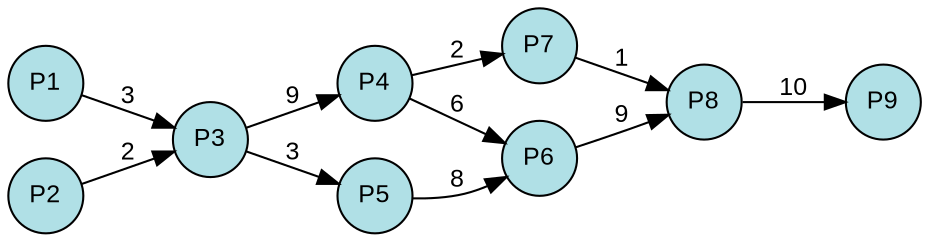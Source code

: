 digraph {
  splines=true;
node [margin=0 fontname=arial fontcolor=black fontsize=12 shape=circle width=0.5 fixedsize=true style=filled fillcolor=powderblue]
  1 [label="P1"]
  2 [label="P2"]
  3 [label="P3"]
  4 [label="P4"]
  5 [label="P5"]
  6 [label="P6"]
  7 [label="P7"]
  8 [label="P8"]
  9 [label="P9"]
rankdir=LR
edge [margin=0 fontname=arial fontcolor=black fontsize=12]
	1 -> 3 [label="3"]
	2 -> 3 [label="2"]
	3 -> 4 [label="9"]
	3 -> 5 [label="3"]
	4 -> 6 [label="6"]
	5 -> 6 [label="8"]
	4 -> 7 [label="2"]
	6 -> 8 [label="9"]
	7 -> 8 [label="1"]
	8 -> 9 [label="10"]
	{rank=same  1, 2 }
	{rank=same  3 }
	{rank=same  4, 5 }
	{rank=same  6, 7 }
	{rank=same  8 }
	{rank=same  9 }
} 
